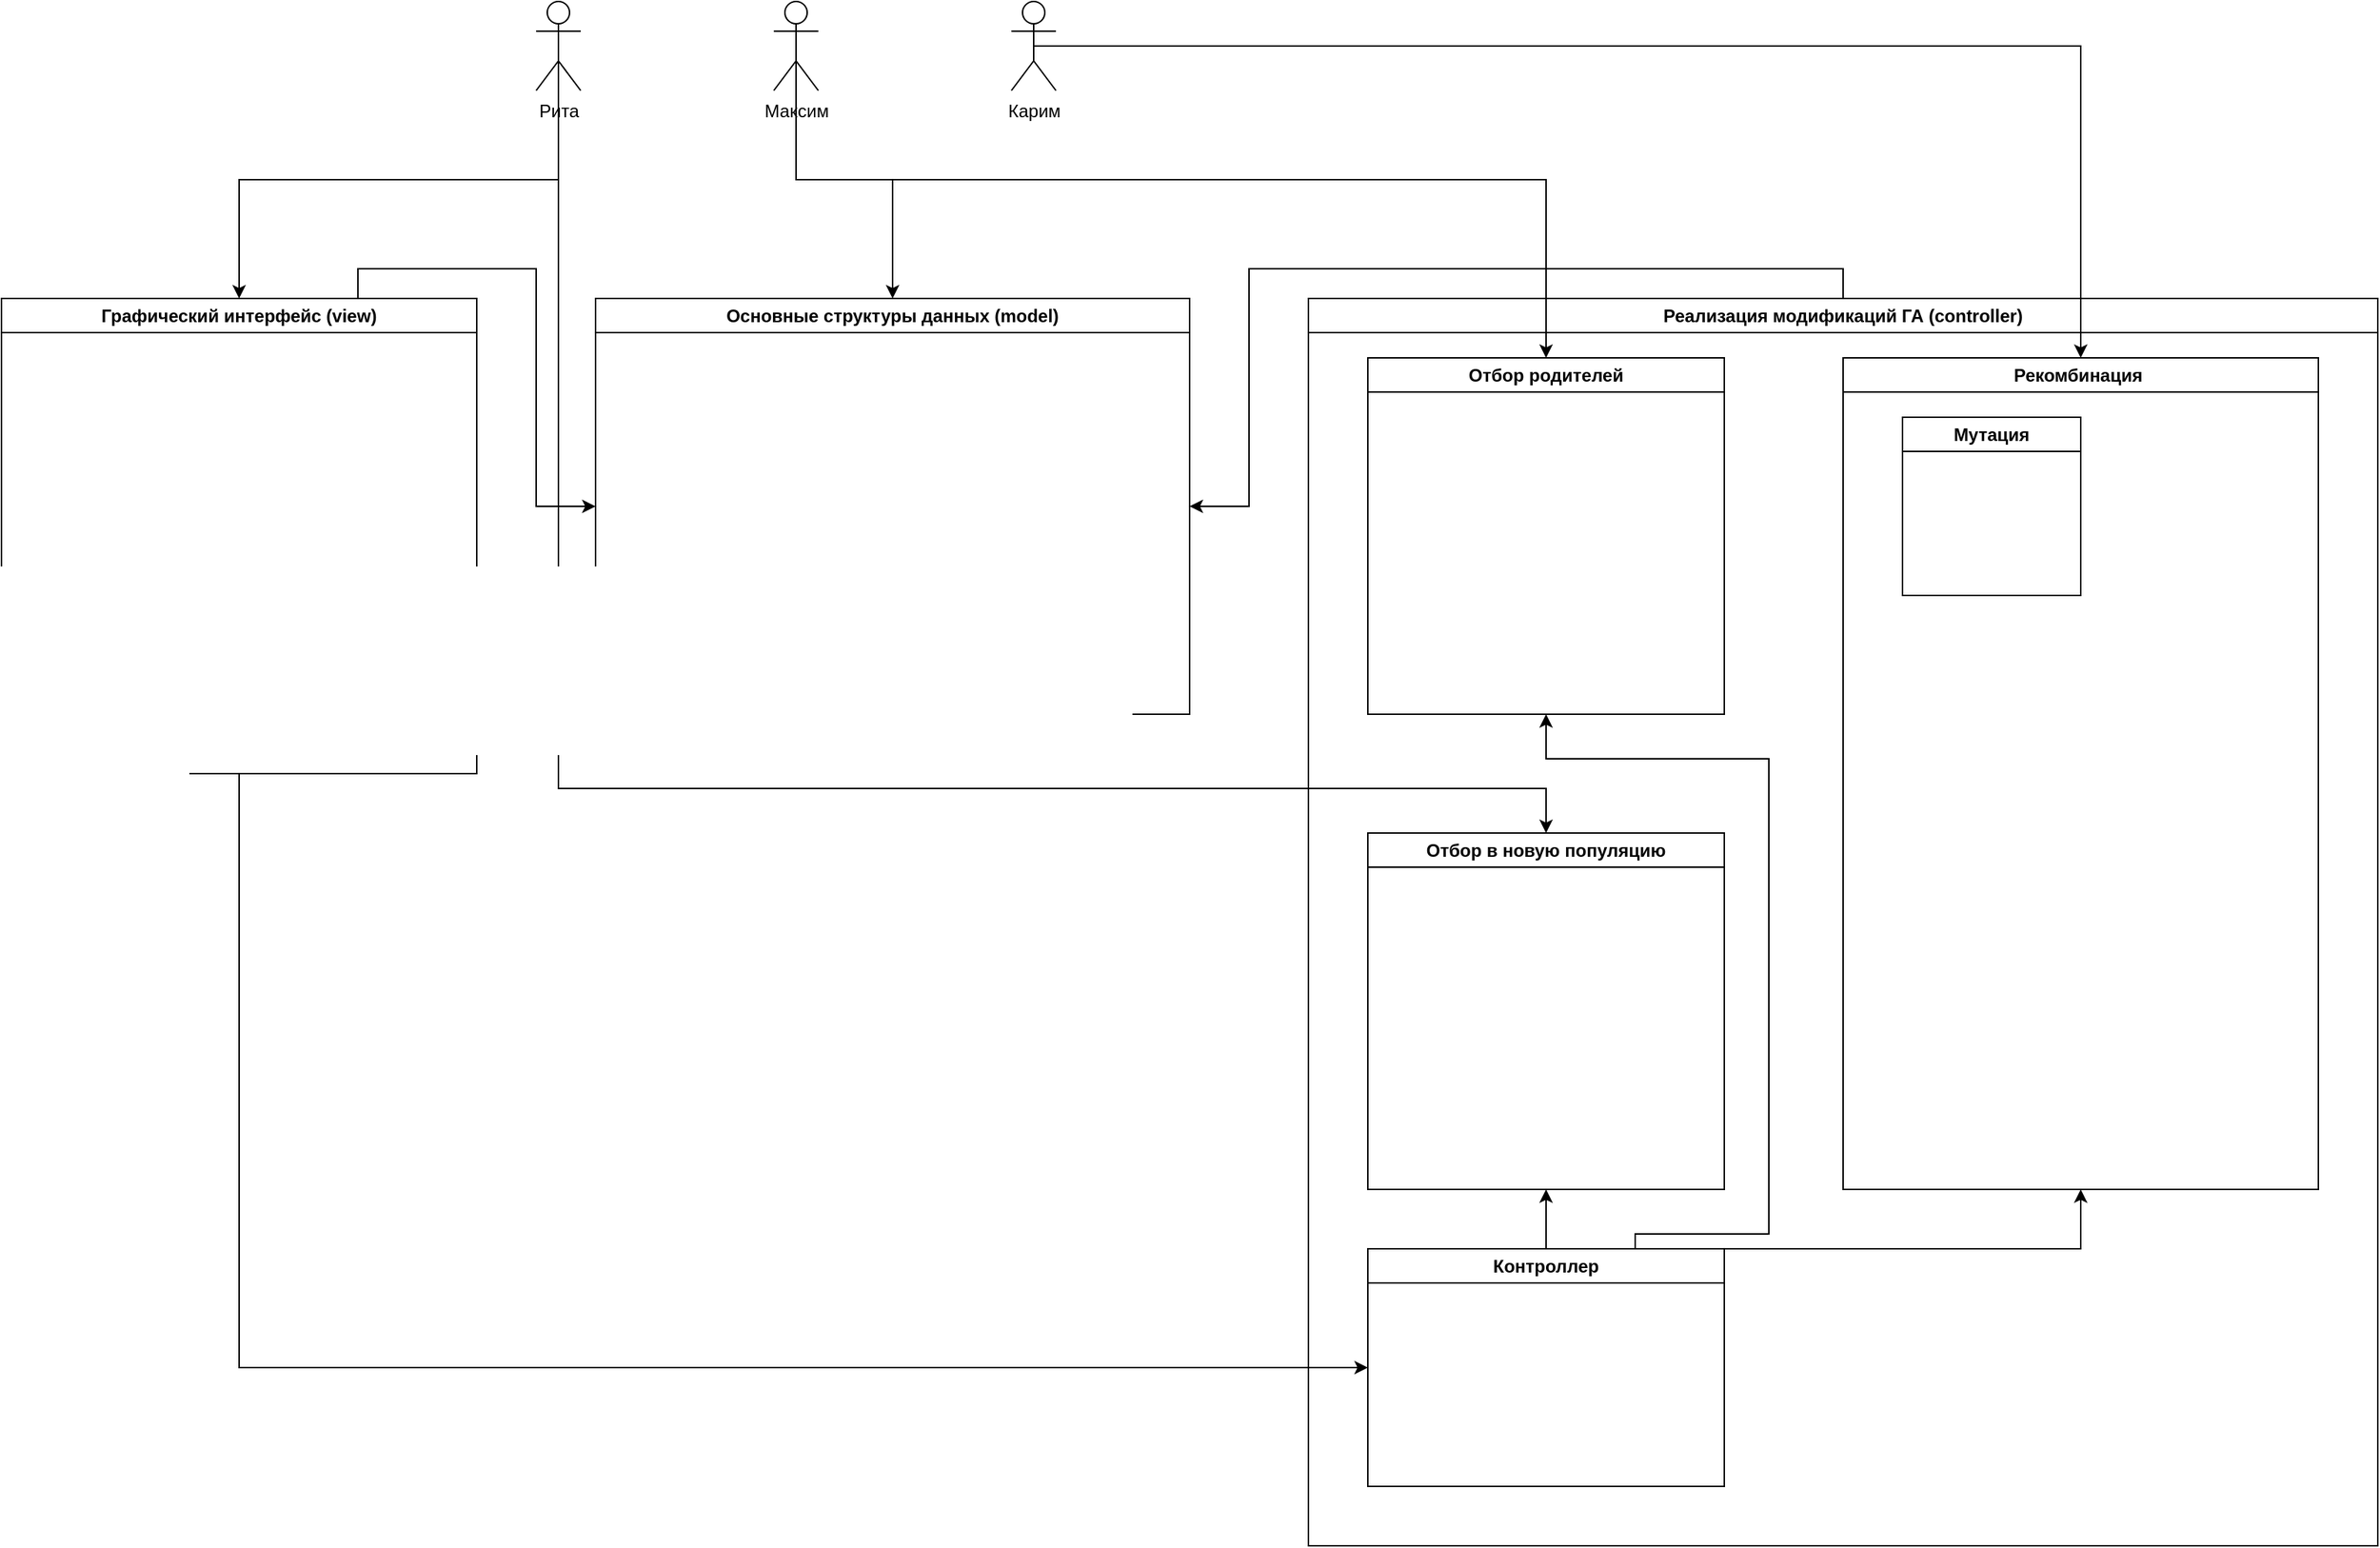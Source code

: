 <mxfile version="21.5.1" type="device">
  <diagram name="Page-1" id="ToFgnYf1eXNKKRKiqgnG">
    <mxGraphModel dx="1687" dy="1033" grid="1" gridSize="10" guides="1" tooltips="1" connect="1" arrows="1" fold="1" page="1" pageScale="1" pageWidth="850" pageHeight="1100" math="0" shadow="0">
      <root>
        <mxCell id="0" />
        <mxCell id="1" parent="0" />
        <mxCell id="TD8bFyQ57JCw6CiC7AHB-2" style="edgeStyle=orthogonalEdgeStyle;rounded=0;orthogonalLoop=1;jettySize=auto;html=1;exitX=0.5;exitY=1;exitDx=0;exitDy=0;entryX=0;entryY=0.5;entryDx=0;entryDy=0;" edge="1" parent="1" source="DQDOPzfC7P4hQIXZMrXH-1" target="TD8bFyQ57JCw6CiC7AHB-1">
          <mxGeometry relative="1" as="geometry" />
        </mxCell>
        <mxCell id="TD8bFyQ57JCw6CiC7AHB-7" style="edgeStyle=orthogonalEdgeStyle;rounded=0;orthogonalLoop=1;jettySize=auto;html=1;exitX=0.75;exitY=0;exitDx=0;exitDy=0;" edge="1" parent="1" source="DQDOPzfC7P4hQIXZMrXH-1" target="DQDOPzfC7P4hQIXZMrXH-7">
          <mxGeometry relative="1" as="geometry" />
        </mxCell>
        <mxCell id="DQDOPzfC7P4hQIXZMrXH-1" value="Графический интерфейс (view)" style="swimlane;whiteSpace=wrap;html=1;" parent="1" vertex="1">
          <mxGeometry x="40" y="240" width="320" height="320" as="geometry" />
        </mxCell>
        <mxCell id="TD8bFyQ57JCw6CiC7AHB-6" style="edgeStyle=orthogonalEdgeStyle;rounded=0;orthogonalLoop=1;jettySize=auto;html=1;exitX=0.5;exitY=0;exitDx=0;exitDy=0;" edge="1" parent="1" source="DQDOPzfC7P4hQIXZMrXH-2" target="DQDOPzfC7P4hQIXZMrXH-7">
          <mxGeometry relative="1" as="geometry" />
        </mxCell>
        <mxCell id="DQDOPzfC7P4hQIXZMrXH-2" value="Реализация модификаций ГА (controller)" style="swimlane;whiteSpace=wrap;html=1;startSize=23;" parent="1" vertex="1">
          <mxGeometry x="920" y="240" width="720" height="840" as="geometry" />
        </mxCell>
        <mxCell id="DQDOPzfC7P4hQIXZMrXH-3" value="Отбор родителей" style="swimlane;whiteSpace=wrap;html=1;" parent="DQDOPzfC7P4hQIXZMrXH-2" vertex="1">
          <mxGeometry x="40" y="40" width="240" height="240" as="geometry" />
        </mxCell>
        <mxCell id="DQDOPzfC7P4hQIXZMrXH-4" value="Рекомбинация&amp;nbsp;" style="swimlane;whiteSpace=wrap;html=1;" parent="DQDOPzfC7P4hQIXZMrXH-2" vertex="1">
          <mxGeometry x="360" y="40" width="320" height="560" as="geometry" />
        </mxCell>
        <mxCell id="DQDOPzfC7P4hQIXZMrXH-5" value="Мутация" style="swimlane;whiteSpace=wrap;html=1;" parent="DQDOPzfC7P4hQIXZMrXH-4" vertex="1">
          <mxGeometry x="40" y="40" width="120" height="120" as="geometry" />
        </mxCell>
        <mxCell id="DQDOPzfC7P4hQIXZMrXH-6" value="Отбор в новую популяцию" style="swimlane;whiteSpace=wrap;html=1;" parent="DQDOPzfC7P4hQIXZMrXH-2" vertex="1">
          <mxGeometry x="40" y="360" width="240" height="240" as="geometry" />
        </mxCell>
        <mxCell id="TD8bFyQ57JCw6CiC7AHB-3" style="edgeStyle=orthogonalEdgeStyle;rounded=0;orthogonalLoop=1;jettySize=auto;html=1;exitX=0.5;exitY=0;exitDx=0;exitDy=0;entryX=0.5;entryY=1;entryDx=0;entryDy=0;" edge="1" parent="DQDOPzfC7P4hQIXZMrXH-2" source="TD8bFyQ57JCw6CiC7AHB-1" target="DQDOPzfC7P4hQIXZMrXH-6">
          <mxGeometry relative="1" as="geometry" />
        </mxCell>
        <mxCell id="TD8bFyQ57JCw6CiC7AHB-4" style="edgeStyle=orthogonalEdgeStyle;rounded=0;orthogonalLoop=1;jettySize=auto;html=1;exitX=0.75;exitY=0;exitDx=0;exitDy=0;entryX=0.5;entryY=1;entryDx=0;entryDy=0;" edge="1" parent="DQDOPzfC7P4hQIXZMrXH-2" source="TD8bFyQ57JCw6CiC7AHB-1" target="DQDOPzfC7P4hQIXZMrXH-3">
          <mxGeometry relative="1" as="geometry">
            <Array as="points">
              <mxPoint x="220" y="630" />
              <mxPoint x="310" y="630" />
              <mxPoint x="310" y="310" />
              <mxPoint x="160" y="310" />
            </Array>
          </mxGeometry>
        </mxCell>
        <mxCell id="TD8bFyQ57JCw6CiC7AHB-5" style="edgeStyle=orthogonalEdgeStyle;rounded=0;orthogonalLoop=1;jettySize=auto;html=1;exitX=1;exitY=0;exitDx=0;exitDy=0;entryX=0.5;entryY=1;entryDx=0;entryDy=0;" edge="1" parent="DQDOPzfC7P4hQIXZMrXH-2" source="TD8bFyQ57JCw6CiC7AHB-1" target="DQDOPzfC7P4hQIXZMrXH-4">
          <mxGeometry relative="1" as="geometry">
            <Array as="points">
              <mxPoint x="520" y="640" />
            </Array>
          </mxGeometry>
        </mxCell>
        <mxCell id="TD8bFyQ57JCw6CiC7AHB-1" value="Контроллер" style="swimlane;whiteSpace=wrap;html=1;" vertex="1" parent="DQDOPzfC7P4hQIXZMrXH-2">
          <mxGeometry x="40" y="640" width="240" height="160" as="geometry" />
        </mxCell>
        <mxCell id="DQDOPzfC7P4hQIXZMrXH-7" value="Основные структуры данных (model)" style="swimlane;whiteSpace=wrap;html=1;" parent="1" vertex="1">
          <mxGeometry x="440" y="240" width="400" height="280" as="geometry" />
        </mxCell>
        <mxCell id="DQDOPzfC7P4hQIXZMrXH-14" style="edgeStyle=orthogonalEdgeStyle;rounded=0;orthogonalLoop=1;jettySize=auto;html=1;exitX=0.5;exitY=0.5;exitDx=0;exitDy=0;exitPerimeter=0;" parent="1" source="DQDOPzfC7P4hQIXZMrXH-8" target="DQDOPzfC7P4hQIXZMrXH-1" edge="1">
          <mxGeometry relative="1" as="geometry">
            <Array as="points">
              <mxPoint x="415" y="160" />
              <mxPoint x="200" y="160" />
            </Array>
          </mxGeometry>
        </mxCell>
        <mxCell id="DQDOPzfC7P4hQIXZMrXH-23" style="edgeStyle=orthogonalEdgeStyle;rounded=0;orthogonalLoop=1;jettySize=auto;html=1;exitX=0.5;exitY=0.5;exitDx=0;exitDy=0;exitPerimeter=0;entryX=0.5;entryY=0;entryDx=0;entryDy=0;" parent="1" source="DQDOPzfC7P4hQIXZMrXH-8" target="DQDOPzfC7P4hQIXZMrXH-6" edge="1">
          <mxGeometry relative="1" as="geometry">
            <Array as="points">
              <mxPoint x="415" y="570" />
              <mxPoint x="1080" y="570" />
            </Array>
          </mxGeometry>
        </mxCell>
        <mxCell id="DQDOPzfC7P4hQIXZMrXH-8" value="Рита" style="shape=umlActor;verticalLabelPosition=bottom;verticalAlign=top;html=1;" parent="1" vertex="1">
          <mxGeometry x="400" y="40" width="30" height="60" as="geometry" />
        </mxCell>
        <mxCell id="DQDOPzfC7P4hQIXZMrXH-20" style="edgeStyle=orthogonalEdgeStyle;rounded=0;orthogonalLoop=1;jettySize=auto;html=1;exitX=0.5;exitY=0.5;exitDx=0;exitDy=0;exitPerimeter=0;entryX=0.5;entryY=0;entryDx=0;entryDy=0;" parent="1" source="DQDOPzfC7P4hQIXZMrXH-10" target="DQDOPzfC7P4hQIXZMrXH-7" edge="1">
          <mxGeometry relative="1" as="geometry">
            <Array as="points">
              <mxPoint x="575" y="160" />
              <mxPoint x="640" y="160" />
            </Array>
          </mxGeometry>
        </mxCell>
        <mxCell id="DQDOPzfC7P4hQIXZMrXH-22" style="edgeStyle=orthogonalEdgeStyle;rounded=0;orthogonalLoop=1;jettySize=auto;html=1;exitX=0.5;exitY=0.5;exitDx=0;exitDy=0;exitPerimeter=0;entryX=0.5;entryY=0;entryDx=0;entryDy=0;" parent="1" source="DQDOPzfC7P4hQIXZMrXH-10" target="DQDOPzfC7P4hQIXZMrXH-3" edge="1">
          <mxGeometry relative="1" as="geometry">
            <Array as="points">
              <mxPoint x="575" y="160" />
              <mxPoint x="1080" y="160" />
            </Array>
          </mxGeometry>
        </mxCell>
        <mxCell id="DQDOPzfC7P4hQIXZMrXH-10" value="Максим" style="shape=umlActor;verticalLabelPosition=bottom;verticalAlign=top;html=1;" parent="1" vertex="1">
          <mxGeometry x="560" y="40" width="30" height="60" as="geometry" />
        </mxCell>
        <mxCell id="DQDOPzfC7P4hQIXZMrXH-19" style="edgeStyle=orthogonalEdgeStyle;rounded=0;orthogonalLoop=1;jettySize=auto;html=1;exitX=0.5;exitY=0.5;exitDx=0;exitDy=0;exitPerimeter=0;" parent="1" source="DQDOPzfC7P4hQIXZMrXH-9" target="DQDOPzfC7P4hQIXZMrXH-4" edge="1">
          <mxGeometry relative="1" as="geometry" />
        </mxCell>
        <mxCell id="DQDOPzfC7P4hQIXZMrXH-9" value="Карим" style="shape=umlActor;verticalLabelPosition=bottom;verticalAlign=top;html=1;" parent="1" vertex="1">
          <mxGeometry x="720" y="40" width="30" height="60" as="geometry" />
        </mxCell>
      </root>
    </mxGraphModel>
  </diagram>
</mxfile>
